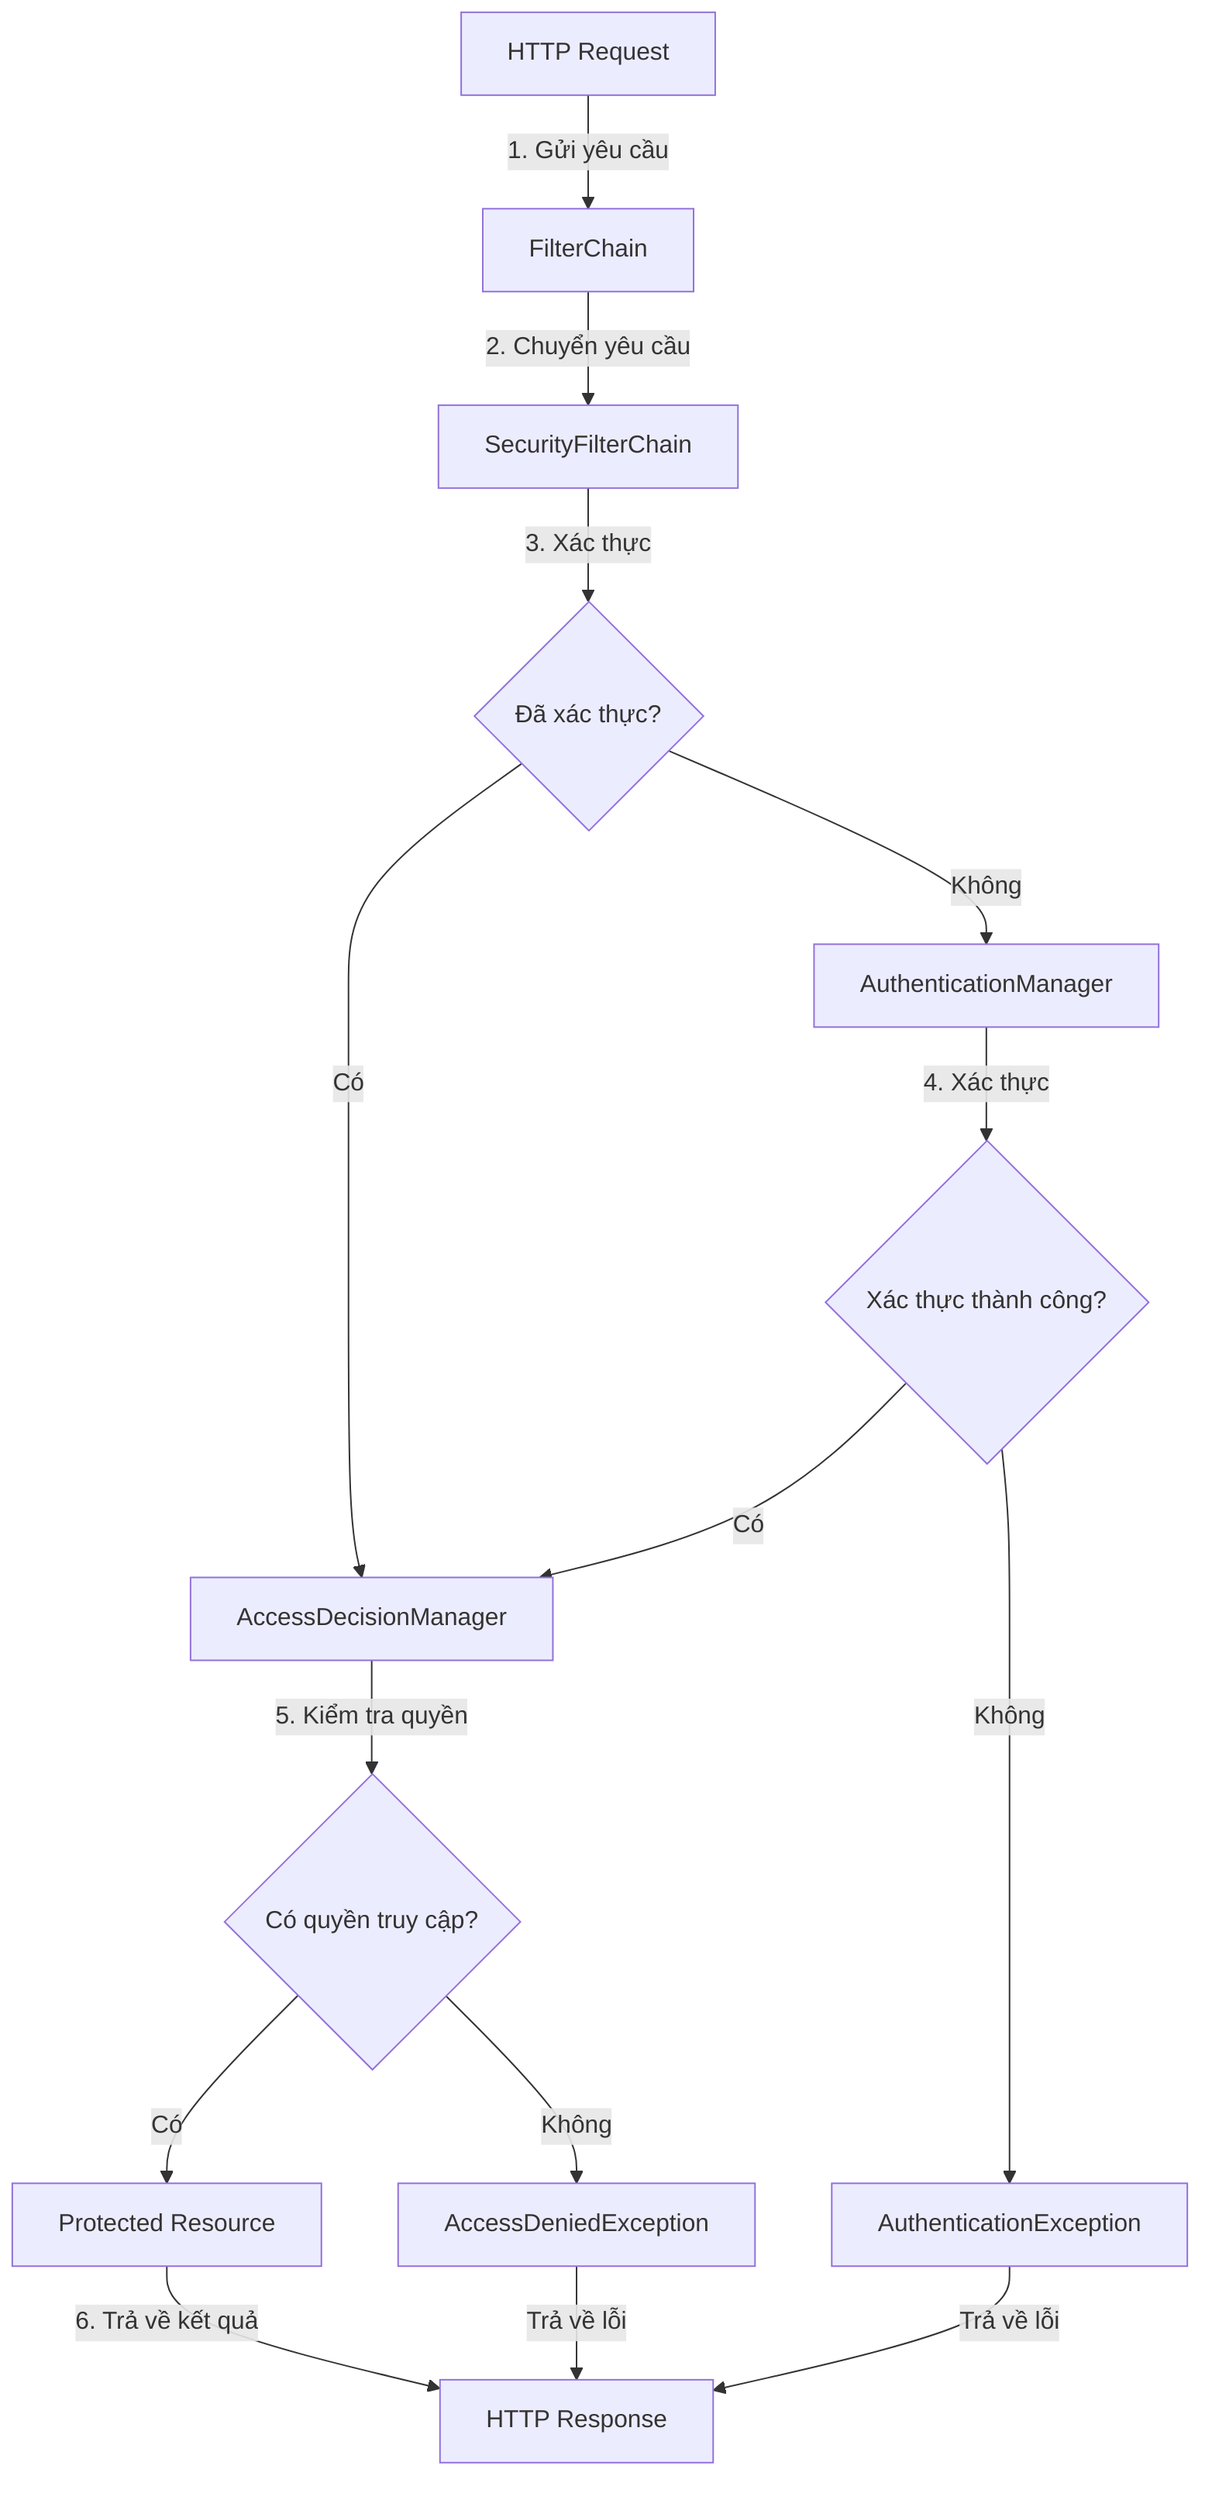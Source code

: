 graph TD
    A[HTTP Request] -->|1. Gửi yêu cầu| B[FilterChain]
    B -->|2. Chuyển yêu cầu| C[SecurityFilterChain]
    C -->|3. Xác thực| D{Đã xác thực?}
    D -->|Có| E[AccessDecisionManager]
    D -->|Không| F[AuthenticationManager]
    F -->|4. Xác thực| G{Xác thực thành công?}
    G -->|Có| E
    G -->|Không| H[AuthenticationException]
    E -->|5. Kiểm tra quyền| I{Có quyền truy cập?}
    I -->|Có| J[Protected Resource]
    I -->|Không| K[AccessDeniedException]
    J -->|6. Trả về kết quả| L[HTTP Response]
    H -->|Trả về lỗi| L
    K -->|Trả về lỗi| L